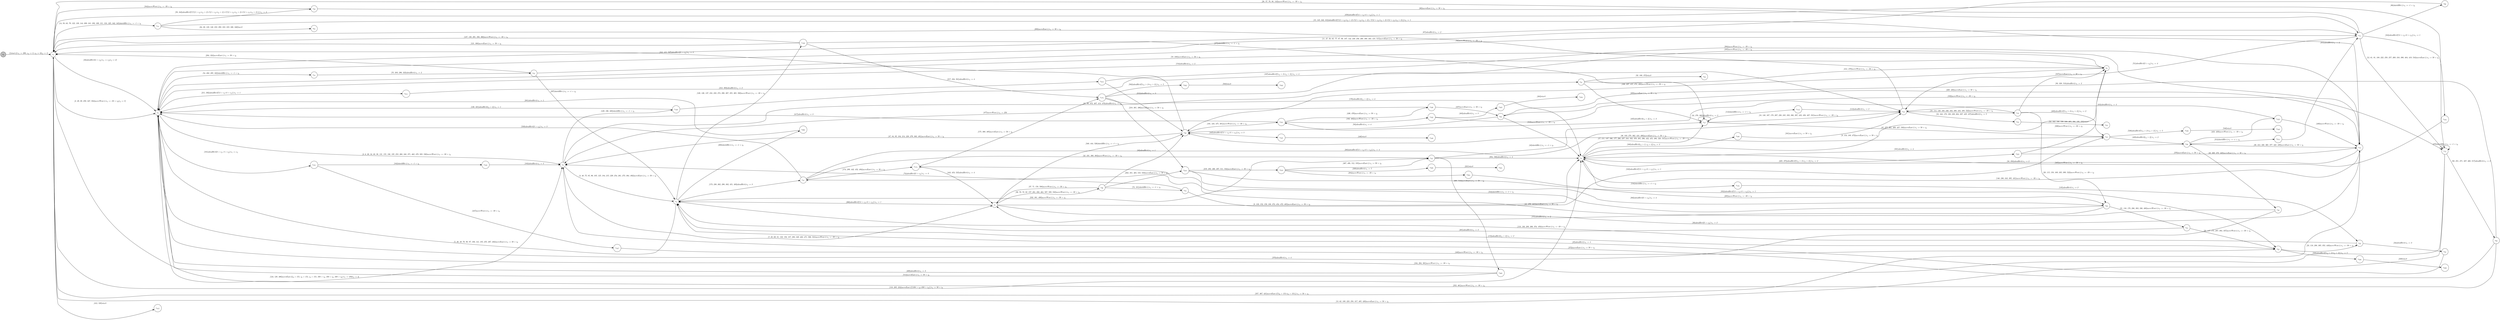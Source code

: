 digraph EFSM{
  graph [rankdir="LR", fontname="Latin Modern Math"];
  node [color="black", fillcolor="white", shape="circle", style="filled", fontname="Latin Modern Math"];
  edge [fontname="Latin Modern Math"];

  s0[fillcolor="gray", label=<s<sub>0</sub>>];
  s1[label=<s<sub>1</sub>>];
  s2[label=<s<sub>2</sub>>];
  s3[label=<s<sub>3</sub>>];
  s4[label=<s<sub>4</sub>>];
  s7[label=<s<sub>7</sub>>];
  s8[label=<s<sub>8</sub>>];
  s9[label=<s<sub>9</sub>>];
  s11[label=<s<sub>11</sub>>];
  s12[label=<s<sub>12</sub>>];
  s14[label=<s<sub>14</sub>>];
  s15[label=<s<sub>15</sub>>];
  s17[label=<s<sub>17</sub>>];
  s18[label=<s<sub>18</sub>>];
  s19[label=<s<sub>19</sub>>];
  s20[label=<s<sub>20</sub>>];
  s21[label=<s<sub>21</sub>>];
  s22[label=<s<sub>22</sub>>];
  s23[label=<s<sub>23</sub>>];
  s24[label=<s<sub>24</sub>>];
  s31[label=<s<sub>31</sub>>];
  s32[label=<s<sub>32</sub>>];
  s36[label=<s<sub>36</sub>>];
  s39[label=<s<sub>39</sub>>];
  s40[label=<s<sub>40</sub>>];
  s41[label=<s<sub>41</sub>>];
  s42[label=<s<sub>42</sub>>];
  s45[label=<s<sub>45</sub>>];
  s46[label=<s<sub>46</sub>>];
  s52[label=<s<sub>52</sub>>];
  s53[label=<s<sub>53</sub>>];
  s54[label=<s<sub>54</sub>>];
  s55[label=<s<sub>55</sub>>];
  s59[label=<s<sub>59</sub>>];
  s64[label=<s<sub>64</sub>>];
  s66[label=<s<sub>66</sub>>];
  s73[label=<s<sub>73</sub>>];
  s92[label=<s<sub>92</sub>>];
  s93[label=<s<sub>93</sub>>];
  s112[label=<s<sub>112</sub>>];
  s120[label=<s<sub>120</sub>>];
  s129[label=<s<sub>129</sub>>];
  s134[label=<s<sub>134</sub>>];
  s160[label=<s<sub>160</sub>>];
  s164[label=<s<sub>164</sub>>];
  s174[label=<s<sub>174</sub>>];
  s175[label=<s<sub>175</sub>>];
  s181[label=<s<sub>181</sub>>];
  s182[label=<s<sub>182</sub>>];
  s191[label=<s<sub>191</sub>>];
  s192[label=<s<sub>192</sub>>];
  s200[label=<s<sub>200</sub>>];
  s211[label=<s<sub>211</sub>>];
  s212[label=<s<sub>212</sub>>];
  s218[label=<s<sub>218</sub>>];
  s219[label=<s<sub>219</sub>>];
  s220[label=<s<sub>220</sub>>];
  s221[label=<s<sub>221</sub>>];
  s225[label=<s<sub>225</sub>>];
  s284[label=<s<sub>284</sub>>];
  s314[label=<s<sub>314</sub>>];
  s338[label=<s<sub>338</sub>>];
  s339[label=<s<sub>339</sub>>];
  s412[label=<s<sub>412</sub>>];
  s423[label=<s<sub>423</sub>>];
  s436[label=<s<sub>436</sub>>];
  s445[label=<s<sub>445</sub>>];
  s446[label=<s<sub>446</sub>>];
  s447[label=<s<sub>447</sub>>];
  s468[label=<s<sub>468</sub>>];
  s483[label=<s<sub>483</sub>>];
  s484[label=<s<sub>484</sub>>];
  s502[label=<s<sub>502</sub>>];
  s503[label=<s<sub>503</sub>>];
  s539[label=<s<sub>539</sub>>];
  s540[label=<s<sub>540</sub>>];

  s0->s1[label=<<i> [1]start:2/o<sub>1</sub> := 200, o<sub>2</sub> := 3, o<sub>3</sub> := 0&#91;r<sub>2</sub> := 1&#93;</i>>];
  s9->s2[label=<<i> [10, 248]moveEast:1/o<sub>1</sub> := 50 + i<sub>0</sub></i>>];
  s14->s15[label=<<i> [15, 145, 242, 312]alienHit:0&#91;!(!(2 &gt; r<sub>2</sub>&or;r<sub>2</sub> &gt; 2)&or;!(2 &gt; r<sub>2</sub>&or;r<sub>2</sub> &gt; 2)), !(!(2 &gt; r<sub>2</sub>&or;r<sub>2</sub> &gt; 2)&or;!(2 &gt; r<sub>2</sub>&or;r<sub>2</sub> &gt; 2))&#93;/o<sub>1</sub> := 1</i>>];
  s15->s8[label=<<i> [16, 358]alienHit:0/o<sub>1</sub> := 2</i>>];
  s23->s24[label=<<i> [24]alienHit:0/o<sub>1</sub> := 3</i>>];
  s24->s4[label=<<i> [25]alienHit:0/o<sub>1</sub> := 4</i>>];
  s1->s2[label=<<i> [33]alienHit:0&#91;4 &gt; r<sub>2</sub>&#93;/o<sub>1</sub> := r<sub>2</sub>&#91;r<sub>2</sub> := 2&#93;</i>>];
  s7->s15[label=<<i> [38]alienHit:0&#91;3 &gt; r<sub>2</sub>&#93;/o<sub>1</sub> := 2</i>>];
  s42->s17[label=<<i> [43]shieldHit:1/o<sub>1</sub> := -1 + i<sub>0</sub></i>>];
  s11->s18[label=<<i> [51]alienHit:0&#91;3 &gt; r<sub>2</sub>&#93;/o<sub>1</sub> := 4</i>>];
  s55->s11[label=<<i> [56]moveWest:1/o<sub>1</sub> := -50 + i<sub>0</sub></i>>];
  s14->s59[label=<<i> [59, 343]alienHit:0&#91;!(!(!(2 &gt; r<sub>2</sub>&or;r<sub>2</sub> &gt; 2)&or;!(2 &gt; r<sub>2</sub>&or;r<sub>2</sub> &gt; 2))&or;!(!(2 &gt; r<sub>2</sub>&or;r<sub>2</sub> &gt; 2)&or;!(2 &gt; r<sub>2</sub>&or;r<sub>2</sub> &gt; 2)))&#93;/o<sub>1</sub> := 3</i>>];
  s59->s11[label=<<i> [60]moveEast:1/o<sub>1</sub> := 50 + i<sub>0</sub></i>>];
  s11->s12[label=<<i> [12, 61, 91, 108, 222, 250, 257, 269, 316, 390, 404, 419, 516]moveEast:1/o<sub>1</sub> := 50 + i<sub>0</sub></i>>];
  s11->s66[label=<<i> [66]shieldHit:1/o<sub>1</sub> := -1 + i<sub>0</sub></i>>];
  s66->s2[label=<<i> [67]alienHit:0/o<sub>1</sub> := 2</i>>];
  s36->s7[label=<<i> [37, 71, 158, 508]moveWest:1/o<sub>1</sub> := -50 + i<sub>0</sub></i>>];
  s36->s73[label=<<i> [73, 101]shieldHit:1/o<sub>1</sub> := -1 + i<sub>0</sub></i>>];
  s73->s3[label=<<i> [74]alienHit:0&#91;3 &gt; r<sub>2</sub>&#93;/o<sub>1</sub> := 3</i>>];
  s36->s46[label=<<i> [83]alienHit:0/o<sub>1</sub> := 1</i>>];
  s11->s1[label=<<i> [28, 57, 78, 88, 143]moveWest:1/o<sub>1</sub> := -50 + i<sub>0</sub></i>>];
  s93->s46[label=<<i> [94]alienHit:0/o<sub>1</sub> := 4</i>>];
  s31->s32[label=<<i> [32, 100, 373]win:0</i>>];
  s73->s45[label=<<i> [102]alienHit:0&#91;!(3 &gt; r<sub>2</sub>&or;3 &gt; r<sub>2</sub>)&#93;/o<sub>1</sub> := 1</i>>];
  s45->s46[label=<<i> [46, 103, 278, 362, 410, 490]moveEast:1/o<sub>1</sub> := 50 + i<sub>0</sub></i>>];
  s17->s112[label=<<i> [112]shieldHit:1/o<sub>1</sub> := -1 + i<sub>0</sub></i>>];
  s112->s18[label=<<i> [113]alienHit:0/o<sub>1</sub> := 2</i>>];
  s120->s1[label=<<i> [121, 308]moveEast:1/o<sub>1</sub> := 50 + i<sub>0</sub></i>>];
  s1->s3[label=<<i> [124, 128, 406]moveEast:1&#91;i<sub>0</sub> &gt; 151, i<sub>0</sub> &gt; 151, i<sub>0</sub> &gt; 151, 350 &gt; i<sub>0</sub>, 350 &gt; i<sub>0</sub>, 350 &gt; i<sub>0</sub>&#93;/o<sub>1</sub> := 250&#91;r<sub>2</sub> := 4&#93;</i>>];
  s129->s2[label=<<i> [130, 321]alienHit:0&#91;r<sub>2</sub> &gt; 2&#93;/o<sub>1</sub> := 1</i>>];
  s8->s134[label=<<i> [134]shieldHit:1/o<sub>1</sub> := -1 + i<sub>0</sub></i>>];
  s134->s23[label=<<i> [135]alienHit:0/o<sub>1</sub> := 2</i>>];
  s23->s4[label=<<i> [119, 136, 289, 306, 354, 450]moveWest:1/o<sub>1</sub> := -50 + i<sub>0</sub></i>>];
  s120->s1[label=<<i> [127, 138, 291, 356, 366]moveWest:1/o<sub>1</sub> := -50 + i<sub>0</sub></i>>];
  s20->s7[label=<<i> [151]alienHit:0/o<sub>1</sub> := 2</i>>];
  s7->s8[label=<<i> [8, 133, 152, 159, 188, 374, 454, 472, 485]moveEast:1/o<sub>1</sub> := 50 + i<sub>0</sub></i>>];
  s9->s2[label=<<i> [154]alienHit:0/o<sub>1</sub> := 3</i>>];
  s8->s160[label=<<i> [160]alienHit:0&#91;r<sub>2</sub> &gt; 2, r<sub>2</sub> &gt; 2&#93;/o<sub>1</sub> := 4</i>>];
  s160->s18[label=<<i> [161]moveEast:1/o<sub>1</sub> := 50 + i<sub>0</sub></i>>];
  s11->s164[label=<<i> [164]alienHit:0&#91;!(3 &gt; r<sub>2</sub>&or;3 &gt; r<sub>2</sub>)&#93;/o<sub>1</sub> := 1</i>>];
  s164->s8[label=<<i> [165]moveWest:1/o<sub>1</sub> := -50 + i<sub>0</sub></i>>];
  s22->s4[label=<<i> [172]alienHit:0&#91;r<sub>2</sub> &gt; 2&#93;/o<sub>1</sub> := 2</i>>];
  s175->s8[label=<<i> [176]alienHit:0&#91;r<sub>2</sub> &gt; 2&#93;/o<sub>1</sub> := 4</i>>];
  s2->s181[label=<<i> [181]alienHit:0&#91;3 &gt; r<sub>2</sub>, 3 &gt; r<sub>2</sub>&#93;/o<sub>1</sub> := r<sub>2</sub></i>>];
  s181->s182[label=<<i> [182]shieldHit:1/o<sub>1</sub> := -1 + i<sub>0</sub></i>>];
  s182->s3[label=<<i> [183]alienHit:0/o<sub>1</sub> := 3</i>>];
  s191->s192[label=<<i> [192, 482]moveWest:1/o<sub>1</sub> := -50 + i<sub>0</sub></i>>];
  s192->s12[label=<<i> [193]moveWest:1/o<sub>1</sub> := -50 + i<sub>0</sub></i>>];
  s12->s2[label=<<i> [194, 294, 391]moveWest:1/o<sub>1</sub> := -50 + i<sub>0</sub></i>>];
  s129->s18[label=<<i> [197]alienHit:0&#91;!(r<sub>2</sub> &gt; 2&or;r<sub>2</sub> &gt; 2)&#93;/o<sub>1</sub> := 4</i>>];
  s4->s200[label=<<i> [200]shieldHit:1/o<sub>1</sub> := -1 + i<sub>0</sub></i>>];
  s200->s2[label=<<i> [201]alienHit:0/o<sub>1</sub> := 1</i>>];
  s18->s1[label=<<i> [208]moveEast:1/o<sub>1</sub> := 50 + i<sub>0</sub></i>>];
  s2->s211[label=<<i> [211, 392]alienHit:0&#91;!(3 &gt; r<sub>2</sub>&or;3 &gt; r<sub>2</sub>)&#93;/o<sub>1</sub> := 1</i>>];
  s211->s212[label=<<i> [212, 393]alienHit:0/o<sub>1</sub> := 2</i>>];
  s212->s46[label=<<i> [213]alienHit:0/o<sub>1</sub> := 3</i>>];
  s46->s3[label=<<i> [47, 84, 95, 104, 214, 228, 279, 363, 491]moveEast:1/o<sub>1</sub> := 50 + i<sub>0</sub></i>>];
  s175->s218[label=<<i> [218, 301, 496]moveEast:1/o<sub>1</sub> := 50 + i<sub>0</sub></i>>];
  s218->s219[label=<<i> [219, 283, 466, 497, 511, 534]moveEast:1/o<sub>1</sub> := 50 + i<sub>0</sub></i>>];
  s219->s220[label=<<i> [220]alienHit:0/o<sub>1</sub> := 5</i>>];
  s220->s221[label=<<i> [221]win:0</i>>];
  s1->s8[label=<<i> [110, 205, 224]moveEast:1&#91;!(350 &gt; i<sub>0</sub>&or;350 &gt; i<sub>0</sub>)&#93;/o<sub>1</sub> := 50 + i<sub>0</sub></i>>];
  s8->s225[label=<<i> [225, 375]alienHit:0&#91;!(r<sub>2</sub> &gt; 2&or;r<sub>2</sub> &gt; 2)&#93;/o<sub>1</sub> := 2</i>>];
  s225->s9[label=<<i> [226]moveWest:1/o<sub>1</sub> := -50 + i<sub>0</sub></i>>];
  s9->s46[label=<<i> [190, 227, 415, 474, 480]moveWest:1/o<sub>1</sub> := -50 + i<sub>0</sub></i>>];
  s120->s175[label=<<i> [217, 234, 501]alienHit:0/o<sub>1</sub> := 4</i>>];
  s175->s15[label=<<i> [235]moveWest:1/o<sub>1</sub> := -50 + i<sub>0</sub></i>>];
  s19->s9[label=<<i> [247]moveEast:1/o<sub>1</sub> := 50 + i<sub>0</sub></i>>];
  s92->s2[label=<<i> [252, 461]moveWest:1/o<sub>1</sub> := -50 + i<sub>0</sub></i>>];
  s1->s2[label=<<i> [2, 29, 89, 259, 347, 504]moveWest:1/o<sub>1</sub> := -50 + i<sub>0</sub>&#91;r<sub>2</sub> := 5&#93;</i>>];
  s41->s18[label=<<i> [263]alienHit:0&#91;!(3 &gt; r<sub>2</sub>&or;3 &gt; r<sub>2</sub>)&#93;/o<sub>1</sub> := 4</i>>];
  s18->s52[label=<<i> [52, 162, 179, 198, 239, 264, 387, 425, 457]alienHit:0/o<sub>1</sub> := 5</i>>];
  s52->s53[label=<<i> [53, 163, 180, 199, 240, 265, 388, 426, 458]win:0</i>>];
  s7->s4[label=<<i> [266]alienHit:0&#91;!(3 &gt; r<sub>2</sub>&or;3 &gt; r<sub>2</sub>)&#93;/o<sub>1</sub> := 1</i>>];
  s4->s2[label=<<i> [5, 26, 49, 76, 86, 97, 106, 141, 185, 255, 267, 402]moveEast:1/o<sub>1</sub> := 50 + i<sub>0</sub></i>>];
  s12->s12[label=<<i> [270]shieldHit:1/o<sub>1</sub> := -1 + i<sub>0</sub></i>>];
  s12->s92[label=<<i> [92, 251, 271, 327, 460, 517]alienHit:0/o<sub>1</sub> := 2</i>>];
  s92->s3[label=<<i> [272]moveEast:1/o<sub>1</sub> := 50 + i<sub>0</sub></i>>];
  s120->s17[label=<<i> [275]shieldHit:1/o<sub>1</sub> := -1 + i<sub>0</sub></i>>];
  s17->s45[label=<<i> [45, 277, 361, 409, 427, 538]moveEast:1/o<sub>1</sub> := 50 + i<sub>0</sub></i>>];
  s36->s218[label=<<i> [282, 351, 465, 510, 533]moveEast:1/o<sub>1</sub> := 50 + i<sub>0</sub></i>>];
  s219->s284[label=<<i> [284]moveWest:1/o<sub>1</sub> := -50 + i<sub>0</sub></i>>];
  s284->s20[label=<<i> [285]moveWest:1/o<sub>1</sub> := -50 + i<sub>0</sub></i>>];
  s20->s21[label=<<i> [21, 116, 170, 286, 303, 336, 400]moveWest:1/o<sub>1</sub> := -50 + i<sub>0</sub></i>>];
  s21->s22[label=<<i> [22, 117, 171, 287, 304, 337]moveWest:1/o<sub>1</sub> := -50 + i<sub>0</sub></i>>];
  s55->s4[label=<<i> [297]shieldHit:1/o<sub>1</sub> := -1 + i<sub>0</sub></i>>];
  s218->s20[label=<<i> [302]alienHit:0&#91;3 &gt; r<sub>2</sub>&#93;/o<sub>1</sub> := 4</i>>];
  s39->s314[label=<<i> [314]shieldHit:1/o<sub>1</sub> := -1 + i<sub>0</sub></i>>];
  s314->s11[label=<<i> [315]alienHit:0/o<sub>1</sub> := 2</i>>];
  s3->s129[label=<<i> [129, 196, 320]shieldHit:1/o<sub>1</sub> := -1 + i<sub>0</sub></i>>];
  s2->s54[label=<<i> [54, 202, 295, 322]shieldHit:1/o<sub>1</sub> := -1 + i<sub>0</sub></i>>];
  s54->s55[label=<<i> [55, 203, 296, 323]alienHit:0/o<sub>1</sub> := 2</i>>];
  s55->s1[label=<<i> [204, 324]moveEast:1/o<sub>1</sub> := 50 + i<sub>0</sub></i>>];
  s14->s64[label=<<i> [64, 80, 123, 140, 210, 293, 310, 319, 326, 346]lose:0</i>>];
  s92->s93[label=<<i> [93, 328, 518]alienHit:0/o<sub>1</sub> := 3</i>>];
  s93->s15[label=<<i> [329, 438]moveEast:1/o<sub>1</sub> := 50 + i<sub>0</sub></i>>];
  s39->s8[label=<<i> [331]alienHit:0/o<sub>1</sub> := 4</i>>];
  s22->s338[label=<<i> [338]alienHit:0&#91;!(r<sub>2</sub> &gt; 2&or;r<sub>2</sub> &gt; 2)&#93;/o<sub>1</sub> := 5</i>>];
  s338->s339[label=<<i> [339]win:0</i>>];
  s1->s14[label=<<i> [14, 58, 63, 79, 122, 139, 144, 209, 241, 292, 309, 311, 318, 325, 342, 345]shieldHit:1/o<sub>1</sub> := -1 + i<sub>0</sub></i>>];
  s59->s1[label=<<i> [344]moveWest:1/o<sub>1</sub> := -50 + i<sub>0</sub></i>>];
  s218->s22[label=<<i> [352]alienHit:0&#91;!(3 &gt; r<sub>2</sub>&or;3 &gt; r<sub>2</sub>)&#93;/o<sub>1</sub> := 1</i>>];
  s22->s23[label=<<i> [23, 118, 288, 305, 353, 449]moveWest:1/o<sub>1</sub> := -50 + i<sub>0</sub></i>>];
  s4->s120[label=<<i> [120, 126, 137, 216, 233, 274, 290, 307, 355, 365, 500]moveWest:1/o<sub>1</sub> := -50 + i<sub>0</sub></i>>];
  s1->s15[label=<<i> [357, 367, 421]moveEast:1&#91;!(i<sub>0</sub> &gt; 151&or;i<sub>0</sub> &gt; 151)&#93;/o<sub>1</sub> := 50 + i<sub>0</sub></i>>];
  s17->s17[label=<<i> [44, 276, 360]alienHit:0/o<sub>1</sub> := 3</i>>];
  s3->s4[label=<<i> [4, 48, 75, 85, 96, 105, 125, 184, 215, 229, 254, 261, 273, 364, 492]moveEast:1/o<sub>1</sub> := 50 + i<sub>0</sub></i>>];
  s40->s2[label=<<i> [370]alienHit:0/o<sub>1</sub> := 4</i>>];
  s225->s15[label=<<i> [376]moveEast:1/o<sub>1</sub> := 50 + i<sub>0</sub></i>>];
  s15->s39[label=<<i> [39, 313, 330, 368, 377, 422, 439]moveEast:1/o<sub>1</sub> := 50 + i<sub>0</sub></i>>];
  s39->s40[label=<<i> [40, 369, 378, 440]moveEast:1/o<sub>1</sub> := 50 + i<sub>0</sub></i>>];
  s40->s41[label=<<i> [41, 379, 441]moveEast:1/o<sub>1</sub> := 50 + i<sub>0</sub></i>>];
  s42->s4[label=<<i> [232, 381, 499]moveWest:1/o<sub>1</sub> := -50 + i<sub>0</sub></i>>];
  s4->s41[label=<<i> [173, 230, 262, 298, 382, 451, 493]alienHit:0/o<sub>1</sub> := 3</i>>];
  s41->s42[label=<<i> [42, 231, 380, 383]moveWest:1/o<sub>1</sub> := -50 + i<sub>0</sub></i>>];
  s42->s8[label=<<i> [384, 536]alienHit:0/o<sub>1</sub> := 4</i>>];
  s212->s15[label=<<i> [394]moveWest:1/o<sub>1</sub> := -50 + i<sub>0</sub></i>>];
  s15->s8[label=<<i> [146, 236, 243, 395, 431]moveWest:1/o<sub>1</sub> := -50 + i<sub>0</sub></i>>];
  s21->s4[label=<<i> [401]alienHit:0/o<sub>1</sub> := 3</i>>];
  s3->s31[label=<<i> [31, 99, 372, 407, 413, 478]alienHit:0/o<sub>1</sub> := r<sub>2</sub></i>>];
  s31->s17[label=<<i> [408]moveEast:1/o<sub>1</sub> := 50 + i<sub>0</sub></i>>];
  s1->s412[label=<<i> [412, 528]win:0</i>>];
  s31->s9[label=<<i> [414, 479]moveWest:1/o<sub>1</sub> := -50 + i<sub>0</sub></i>>];
  s191->s2[label=<<i> [417]alienHit:0/o<sub>1</sub> := 3</i>>];
  s2->s11[label=<<i> [11, 27, 50, 65, 77, 87, 90, 107, 142, 249, 256, 268, 389, 403, 418, 515]moveEast:1/o<sub>1</sub> := 50 + i<sub>0</sub></i>>];
  s12->s1[label=<<i> [13, 62, 109, 223, 258, 317, 405, 420]moveEast:1/o<sub>1</sub> := 50 + i<sub>0</sub></i>>];
  s39->s423[label=<<i> [423, 429]moveWest:1/o<sub>1</sub> := -50 + i<sub>0</sub></i>>];
  s423->s18[label=<<i> [424]alienHit:0/o<sub>1</sub> := 4</i>>];
  s45->s39[label=<<i> [428]alienHit:0&#91;r<sub>2</sub> &gt; 2&#93;/o<sub>1</sub> := 2</i>>];
  s423->s15[label=<<i> [430]moveWest:1/o<sub>1</sub> := -50 + i<sub>0</sub></i>>];
  s17->s18[label=<<i> [18, 148, 167, 178, 207, 238, 245, 333, 386, 397, 433, 456, 487, 521]moveWest:1/o<sub>1</sub> := -50 + i<sub>0</sub></i>>];
  s19->s191[label=<<i> [435]alienHit:0&#91;r<sub>2</sub> &gt; 2&#93;/o<sub>1</sub> := 3</i>>];
  s191->s436[label=<<i> [436, 476]moveEast:1/o<sub>1</sub> := 50 + i<sub>0</sub></i>>];
  s436->s93[label=<<i> [437]moveEast:1/o<sub>1</sub> := 50 + i<sub>0</sub></i>>];
  s7->s46[label=<<i> [340, 444, 526]shieldHit:1/o<sub>1</sub> := -1 + i<sub>0</sub></i>>];
  s46->s445[label=<<i> [445]alienHit:0&#91;!(3 &gt; r<sub>2</sub>&or;3 &gt; r<sub>2</sub>)&#93;/o<sub>1</sub> := 5</i>>];
  s445->s446[label=<<i> [446]win:0</i>>];
  s181->s447[label=<<i> [447]moveWest:1/o<sub>1</sub> := -50 + i<sub>0</sub></i>>];
  s447->s22[label=<<i> [448]moveWest:1/o<sub>1</sub> := -50 + i<sub>0</sub></i>>];
  s41->s174[label=<<i> [174, 299, 442, 452, 494]moveEast:1/o<sub>1</sub> := 50 + i<sub>0</sub></i>>];
  s174->s7[label=<<i> [443, 453, 525]alienHit:0/o<sub>1</sub> := 4</i>>];
  s1->s12[label=<<i> [459]alienHit:0&#91;!(4 &gt; r<sub>2</sub>&or;4 &gt; r<sub>2</sub>)&#93;/o<sub>1</sub> := 1</i>>];
  s42->s468[label=<<i> [468, 513]moveEast:1/o<sub>1</sub> := 50 + i<sub>0</sub></i>>];
  s468->s2[label=<<i> [469]alienHit:0/o<sub>1</sub> := 3</i>>];
  s2->s3[label=<<i> [3, 6, 30, 34, 68, 98, 131, 155, 186, 195, 253, 260, 348, 371, 462, 470, 505, 530]moveWest:1/o<sub>1</sub> := -50 + i<sub>0</sub></i>>];
  s8->s9[label=<<i> [9, 153, 189, 473]moveEast:1/o<sub>1</sub> := 50 + i<sub>0</sub></i>>];
  s46->s191[label=<<i> [191, 416, 475, 481]moveWest:1/o<sub>1</sub> := -50 + i<sub>0</sub></i>>];
  s436->s3[label=<<i> [477]moveWest:1/o<sub>1</sub> := 250</i>>];
  s192->s483[label=<<i> [483]alienHit:0/o<sub>1</sub> := 5</i>>];
  s483->s484[label=<<i> [484]win:0</i>>];
  s19->s45[label=<<i> [489]alienHit:0&#91;!(r<sub>2</sub> &gt; 2&or;r<sub>2</sub> &gt; 2)&#93;/o<sub>1</sub> := 2</i>>];
  s174->s175[label=<<i> [175, 300, 495]moveEast:1/o<sub>1</sub> := 50 + i<sub>0</sub></i>>];
  s175->s502[label=<<i> [502]alienHit:0&#91;!(r<sub>2</sub> &gt; 2&or;r<sub>2</sub> &gt; 2)&#93;/o<sub>1</sub> := 5</i>>];
  s502->s503[label=<<i> [503]win:0</i>>];
  s468->s2[label=<<i> [514]moveEast:1/o<sub>1</sub> := 50 + i<sub>0</sub></i>>];
  s93->s8[label=<<i> [519]moveWest:1/o<sub>1</sub> := -50 + i<sub>0</sub></i>>];
  s8->s17[label=<<i> [17, 111, 147, 166, 177, 206, 237, 244, 332, 359, 385, 396, 432, 455, 486, 520, 537]moveWest:1/o<sub>1</sub> := -50 + i<sub>0</sub></i>>];
  s18->s19[label=<<i> [19, 114, 149, 168, 246, 334, 398, 434, 488, 522]moveWest:1/o<sub>1</sub> := -50 + i<sub>0</sub></i>>];
  s19->s20[label=<<i> [20, 115, 150, 169, 335, 399, 523]moveWest:1/o<sub>1</sub> := -50 + i<sub>0</sub></i>>];
  s20->s174[label=<<i> [524]shieldHit:1/o<sub>1</sub> := -1 + i<sub>0</sub></i>>];
  s46->s1[label=<<i> [341, 411, 527]alienHit:0&#91;3 &gt; r<sub>2</sub>&#93;/o<sub>1</sub> := 2</i>>];
  s41->s2[label=<<i> [529]alienHit:0&#91;3 &gt; r<sub>2</sub>&#93;/o<sub>1</sub> := 3</i>>];
  s3->s7[label=<<i> [7, 35, 69, 81, 132, 156, 187, 280, 349, 463, 471, 506, 531]moveWest:1/o<sub>1</sub> := -50 + i<sub>0</sub></i>>];
  s7->s36[label=<<i> [36, 70, 72, 82, 157, 281, 350, 464, 507, 509, 532]moveWest:1/o<sub>1</sub> := -50 + i<sub>0</sub></i>>];
  s219->s42[label=<<i> [467, 498, 512, 535]moveEast:1/o<sub>1</sub> := 50 + i<sub>0</sub></i>>];
  s45->s539[label=<<i> [539]alienHit:0&#91;!(r<sub>2</sub> &gt; 2&or;r<sub>2</sub> &gt; 2)&#93;/o<sub>1</sub> := 5</i>>];
  s539->s540[label=<<i> [540]win:0</i>>];
}